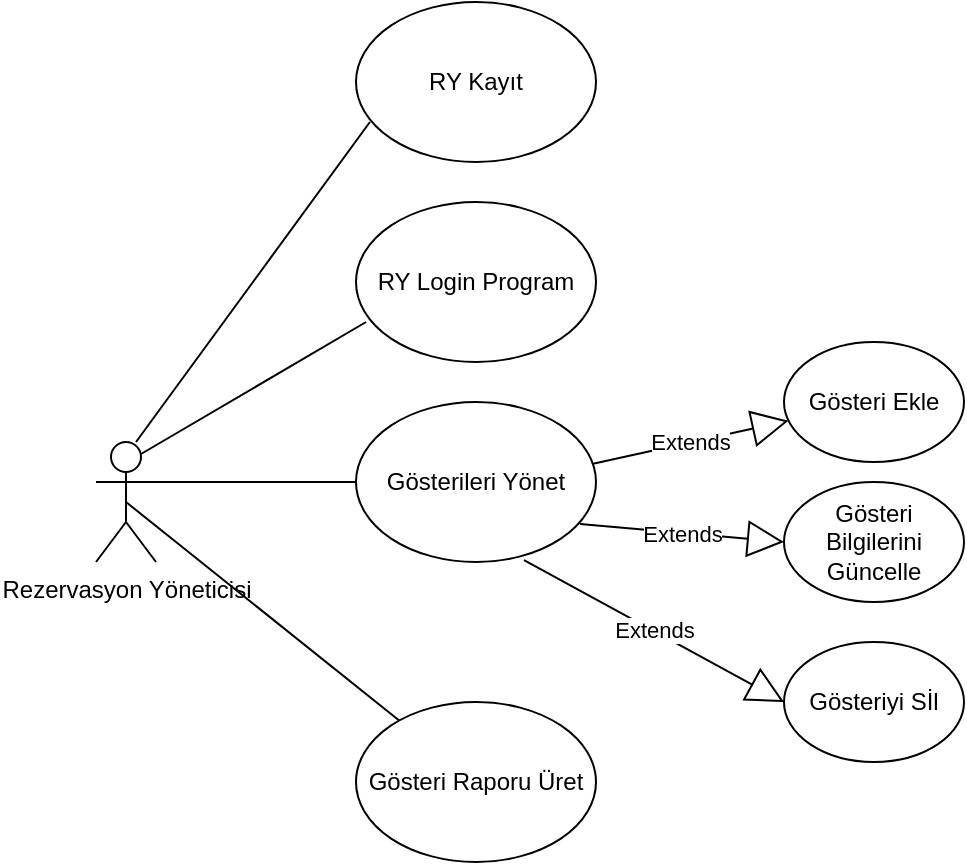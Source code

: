 <mxfile version="13.10.4" type="github"><diagram id="5KP6Ix1Ujum4DQlMS5nm" name="Page-1"><mxGraphModel dx="1422" dy="763" grid="1" gridSize="10" guides="1" tooltips="1" connect="1" arrows="1" fold="1" page="1" pageScale="1" pageWidth="827" pageHeight="1169" math="0" shadow="0"><root><mxCell id="0"/><mxCell id="1" parent="0"/><mxCell id="PZJnfvKLTV9S15hEJAEC-1" value="&lt;div&gt;Rezervasyon Yöneticisi&lt;/div&gt;&lt;div&gt;&lt;br&gt;&lt;/div&gt;" style="shape=umlActor;verticalLabelPosition=bottom;verticalAlign=top;html=1;outlineConnect=0;" parent="1" vertex="1"><mxGeometry x="70" y="380" width="30" height="60" as="geometry"/></mxCell><mxCell id="PZJnfvKLTV9S15hEJAEC-5" value="RY Kayıt" style="ellipse;whiteSpace=wrap;html=1;" parent="1" vertex="1"><mxGeometry x="200" y="160" width="120" height="80" as="geometry"/></mxCell><mxCell id="PZJnfvKLTV9S15hEJAEC-6" value="RY Login Program" style="ellipse;whiteSpace=wrap;html=1;" parent="1" vertex="1"><mxGeometry x="200" y="260" width="120" height="80" as="geometry"/></mxCell><mxCell id="PZJnfvKLTV9S15hEJAEC-7" value="" style="endArrow=none;html=1;entryX=0.058;entryY=0.75;entryDx=0;entryDy=0;entryPerimeter=0;" parent="1" target="PZJnfvKLTV9S15hEJAEC-5" edge="1"><mxGeometry width="50" height="50" relative="1" as="geometry"><mxPoint x="90" y="380" as="sourcePoint"/><mxPoint x="140" y="330" as="targetPoint"/></mxGeometry></mxCell><mxCell id="PZJnfvKLTV9S15hEJAEC-9" value="" style="endArrow=none;html=1;entryX=0.042;entryY=0.75;entryDx=0;entryDy=0;entryPerimeter=0;exitX=0.75;exitY=0.1;exitDx=0;exitDy=0;exitPerimeter=0;" parent="1" source="PZJnfvKLTV9S15hEJAEC-1" target="PZJnfvKLTV9S15hEJAEC-6" edge="1"><mxGeometry width="50" height="50" relative="1" as="geometry"><mxPoint x="100" y="390" as="sourcePoint"/><mxPoint x="150" y="340" as="targetPoint"/></mxGeometry></mxCell><mxCell id="PZJnfvKLTV9S15hEJAEC-10" value="Gösterileri Yönet" style="ellipse;whiteSpace=wrap;html=1;" parent="1" vertex="1"><mxGeometry x="200" y="360" width="120" height="80" as="geometry"/></mxCell><mxCell id="PZJnfvKLTV9S15hEJAEC-11" value="" style="endArrow=none;html=1;entryX=0;entryY=0.5;entryDx=0;entryDy=0;exitX=1;exitY=0.333;exitDx=0;exitDy=0;exitPerimeter=0;" parent="1" source="PZJnfvKLTV9S15hEJAEC-1" target="PZJnfvKLTV9S15hEJAEC-10" edge="1"><mxGeometry width="50" height="50" relative="1" as="geometry"><mxPoint x="120" y="420" as="sourcePoint"/><mxPoint x="170" y="370" as="targetPoint"/></mxGeometry></mxCell><mxCell id="PZJnfvKLTV9S15hEJAEC-12" value="Gösteri Ekle" style="ellipse;whiteSpace=wrap;html=1;" parent="1" vertex="1"><mxGeometry x="414" y="330" width="90" height="60" as="geometry"/></mxCell><mxCell id="PZJnfvKLTV9S15hEJAEC-13" value="Gösteri Bilgilerini Güncelle" style="ellipse;whiteSpace=wrap;html=1;" parent="1" vertex="1"><mxGeometry x="414" y="400" width="90" height="60" as="geometry"/></mxCell><mxCell id="PZJnfvKLTV9S15hEJAEC-14" value="Gösteriyi Sİl" style="ellipse;whiteSpace=wrap;html=1;" parent="1" vertex="1"><mxGeometry x="414" y="480" width="90" height="60" as="geometry"/></mxCell><mxCell id="PZJnfvKLTV9S15hEJAEC-15" value="Extends" style="endArrow=block;endSize=16;endFill=0;html=1;exitX=0.983;exitY=0.388;exitDx=0;exitDy=0;exitPerimeter=0;" parent="1" source="PZJnfvKLTV9S15hEJAEC-10" target="PZJnfvKLTV9S15hEJAEC-12" edge="1"><mxGeometry width="160" relative="1" as="geometry"><mxPoint x="330" y="390" as="sourcePoint"/><mxPoint x="490" y="390" as="targetPoint"/></mxGeometry></mxCell><mxCell id="PZJnfvKLTV9S15hEJAEC-17" value="Extends" style="endArrow=block;endSize=16;endFill=0;html=1;exitX=0.933;exitY=0.763;exitDx=0;exitDy=0;exitPerimeter=0;entryX=0;entryY=0.5;entryDx=0;entryDy=0;" parent="1" source="PZJnfvKLTV9S15hEJAEC-10" target="PZJnfvKLTV9S15hEJAEC-13" edge="1"><mxGeometry width="160" relative="1" as="geometry"><mxPoint x="315.0" y="421.64" as="sourcePoint"/><mxPoint x="413.304" y="399.996" as="targetPoint"/></mxGeometry></mxCell><mxCell id="PZJnfvKLTV9S15hEJAEC-18" value="Extends" style="endArrow=block;endSize=16;endFill=0;html=1;exitX=0.7;exitY=0.988;exitDx=0;exitDy=0;exitPerimeter=0;entryX=0;entryY=0.5;entryDx=0;entryDy=0;" parent="1" source="PZJnfvKLTV9S15hEJAEC-10" target="PZJnfvKLTV9S15hEJAEC-14" edge="1"><mxGeometry width="160" relative="1" as="geometry"><mxPoint x="300.0" y="491.64" as="sourcePoint"/><mxPoint x="398.304" y="469.996" as="targetPoint"/></mxGeometry></mxCell><mxCell id="PZJnfvKLTV9S15hEJAEC-19" value="Gösteri Raporu Üret" style="ellipse;whiteSpace=wrap;html=1;" parent="1" vertex="1"><mxGeometry x="200" y="510" width="120" height="80" as="geometry"/></mxCell><mxCell id="PZJnfvKLTV9S15hEJAEC-21" value="" style="endArrow=none;html=1;exitX=0.5;exitY=0.5;exitDx=0;exitDy=0;exitPerimeter=0;" parent="1" source="PZJnfvKLTV9S15hEJAEC-1" target="PZJnfvKLTV9S15hEJAEC-19" edge="1"><mxGeometry width="50" height="50" relative="1" as="geometry"><mxPoint x="130" y="510" as="sourcePoint"/><mxPoint x="180" y="460" as="targetPoint"/></mxGeometry></mxCell></root></mxGraphModel></diagram></mxfile>